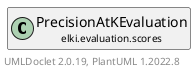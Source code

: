 @startuml
    remove .*\.(Instance|Par|Parameterizer|Factory)$
    set namespaceSeparator none
    hide empty fields
    hide empty methods

    class "<size:14>PrecisionAtKEvaluation.Par\n<size:10>elki.evaluation.scores" as elki.evaluation.scores.PrecisionAtKEvaluation.Par [[PrecisionAtKEvaluation.Par.html]] {
        {static} +K_ID: OptionID
        ~k: int
        +configure(Parameterization): void
        +make(): PrecisionAtKEvaluation
    }

    interface "<size:14>Parameterizer\n<size:10>elki.utilities.optionhandling" as elki.utilities.optionhandling.Parameterizer [[../../utilities/optionhandling/Parameterizer.html]] {
        {abstract} +make(): Object
    }
    class "<size:14>PrecisionAtKEvaluation\n<size:10>elki.evaluation.scores" as elki.evaluation.scores.PrecisionAtKEvaluation [[PrecisionAtKEvaluation.html]]

    elki.utilities.optionhandling.Parameterizer <|.. elki.evaluation.scores.PrecisionAtKEvaluation.Par
    elki.evaluation.scores.PrecisionAtKEvaluation +-- elki.evaluation.scores.PrecisionAtKEvaluation.Par

    center footer UMLDoclet 2.0.19, PlantUML 1.2022.8
@enduml
